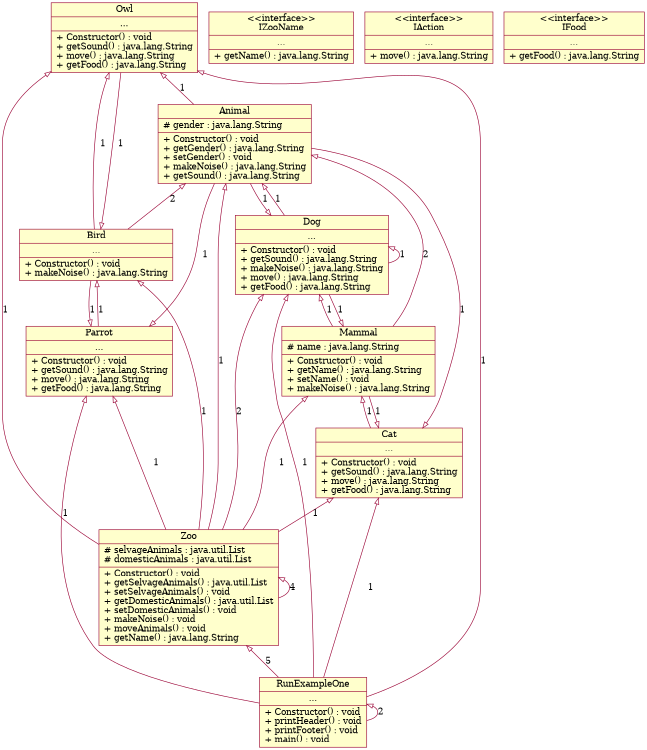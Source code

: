 digraph hierarchy {
	size="5,5"
	node[shape=record,style=filled,fillcolor="#ffffcc",color="#990033"]
	edge[dir=back, arrowtail=empty, color="#990033"]

	RunExampleOne[label = "{RunExampleOne|...|+ Constructor() : void\l+ printHeader() : void\l+ printFooter() : void\l+ main() : void\l}"]
	Zoo[label = "{Zoo|# selvageAnimals : java.util.List\l# domesticAnimals : java.util.List\l|+ Constructor() : void\l+ getSelvageAnimals() : java.util.List\l+ setSelvageAnimals() : void\l+ getDomesticAnimals() : java.util.List\l+ setDomesticAnimals() : void\l+ makeNoise() : void\l+ moveAnimals() : void\l+ getName() : java.lang.String\l}"]
	Owl[label = "{Owl|...|+ Constructor() : void\l+ getSound() : java.lang.String\l+ move() : java.lang.String\l+ getFood() : java.lang.String\l}"]
	Dog[label = "{Dog|...|+ Constructor() : void\l+ getSound() : java.lang.String\l+ makeNoise() : java.lang.String\l+ move() : java.lang.String\l+ getFood() : java.lang.String\l}"]
	Parrot[label = "{Parrot|...|+ Constructor() : void\l+ getSound() : java.lang.String\l+ move() : java.lang.String\l+ getFood() : java.lang.String\l}"]
	Cat[label = "{Cat|...|+ Constructor() : void\l+ getSound() : java.lang.String\l+ move() : java.lang.String\l+ getFood() : java.lang.String\l}"]
	IZooName[label = "{\<\<interface\>\>\nIZooName|...|+ getName() : java.lang.String\l}"]
	Animal[label = "{Animal|# gender : java.lang.String\l|+ Constructor() : void\l+ getGender() : java.lang.String\l+ setGender() : void\l+ makeNoise() : java.lang.String\l+ getSound() : java.lang.String\l}"]
	Bird[label = "{Bird|...|+ Constructor() : void\l+ makeNoise() : java.lang.String\l}"]
	Mammal[label = "{Mammal|# name : java.lang.String\l|+ Constructor() : void\l+ getName() : java.lang.String\l+ setName() : void\l+ makeNoise() : java.lang.String\l}"]
	IAction[label = "{\<\<interface\>\>\nIAction|...|+ move() : java.lang.String\l}"]
	IFood[label = "{\<\<interface\>\>\nIFood|...|+ getFood() : java.lang.String\l}"]

RunExampleOne -> RunExampleOne[label="2"]
Zoo -> RunExampleOne[label="5"]
Dog -> RunExampleOne[label="1"]
Parrot -> RunExampleOne[label="1"]
Owl -> RunExampleOne[label="1"]
Cat -> RunExampleOne[label="1"]
Zoo -> Zoo[label="4"]
Parrot -> Zoo[label="1"]
Animal -> Zoo[label="1"]
Owl -> Zoo[label="1"]
Bird -> Zoo[label="1"]
Cat -> Zoo[label="1"]
Mammal -> Zoo[label="1"]
Dog -> Zoo[label="2"]
Bird -> Owl[label="1"]
Dog -> Dog[label="1"]
Mammal -> Dog[label="1"]
Animal -> Dog[label="1"]
Bird -> Parrot[label="1"]
Mammal -> Cat[label="1"]
Dog -> Animal[label="1"]
Parrot -> Animal[label="1"]
Owl -> Animal[label="1"]
Cat -> Animal[label="1"]
Owl -> Bird[label="1"]
Animal -> Bird[label="2"]
Parrot -> Bird[label="1"]
Cat -> Mammal[label="1"]
Animal -> Mammal[label="2"]
Dog -> Mammal[label="1"]
}